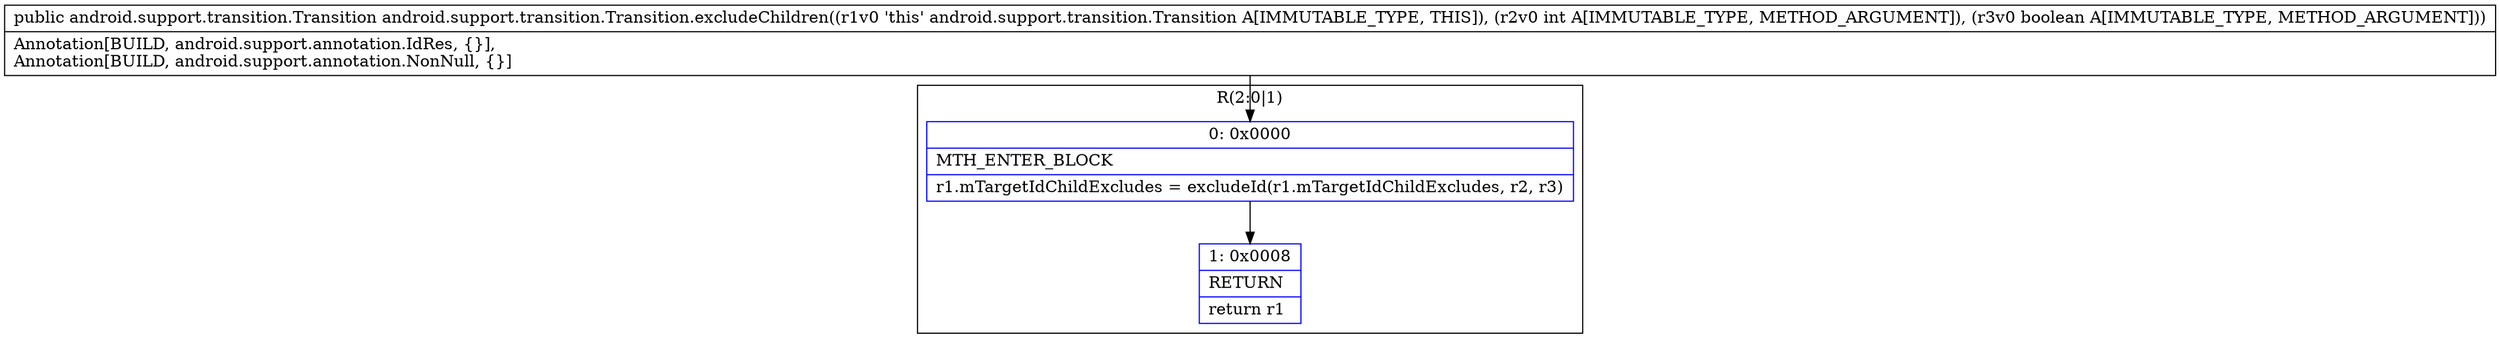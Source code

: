 digraph "CFG forandroid.support.transition.Transition.excludeChildren(IZ)Landroid\/support\/transition\/Transition;" {
subgraph cluster_Region_717490440 {
label = "R(2:0|1)";
node [shape=record,color=blue];
Node_0 [shape=record,label="{0\:\ 0x0000|MTH_ENTER_BLOCK\l|r1.mTargetIdChildExcludes = excludeId(r1.mTargetIdChildExcludes, r2, r3)\l}"];
Node_1 [shape=record,label="{1\:\ 0x0008|RETURN\l|return r1\l}"];
}
MethodNode[shape=record,label="{public android.support.transition.Transition android.support.transition.Transition.excludeChildren((r1v0 'this' android.support.transition.Transition A[IMMUTABLE_TYPE, THIS]), (r2v0 int A[IMMUTABLE_TYPE, METHOD_ARGUMENT]), (r3v0 boolean A[IMMUTABLE_TYPE, METHOD_ARGUMENT]))  | Annotation[BUILD, android.support.annotation.IdRes, \{\}], \lAnnotation[BUILD, android.support.annotation.NonNull, \{\}]\l}"];
MethodNode -> Node_0;
Node_0 -> Node_1;
}

